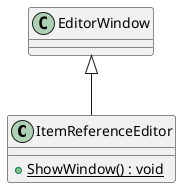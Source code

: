 @startuml
class ItemReferenceEditor {
    + {static} ShowWindow() : void
}
EditorWindow <|-- ItemReferenceEditor
@enduml
